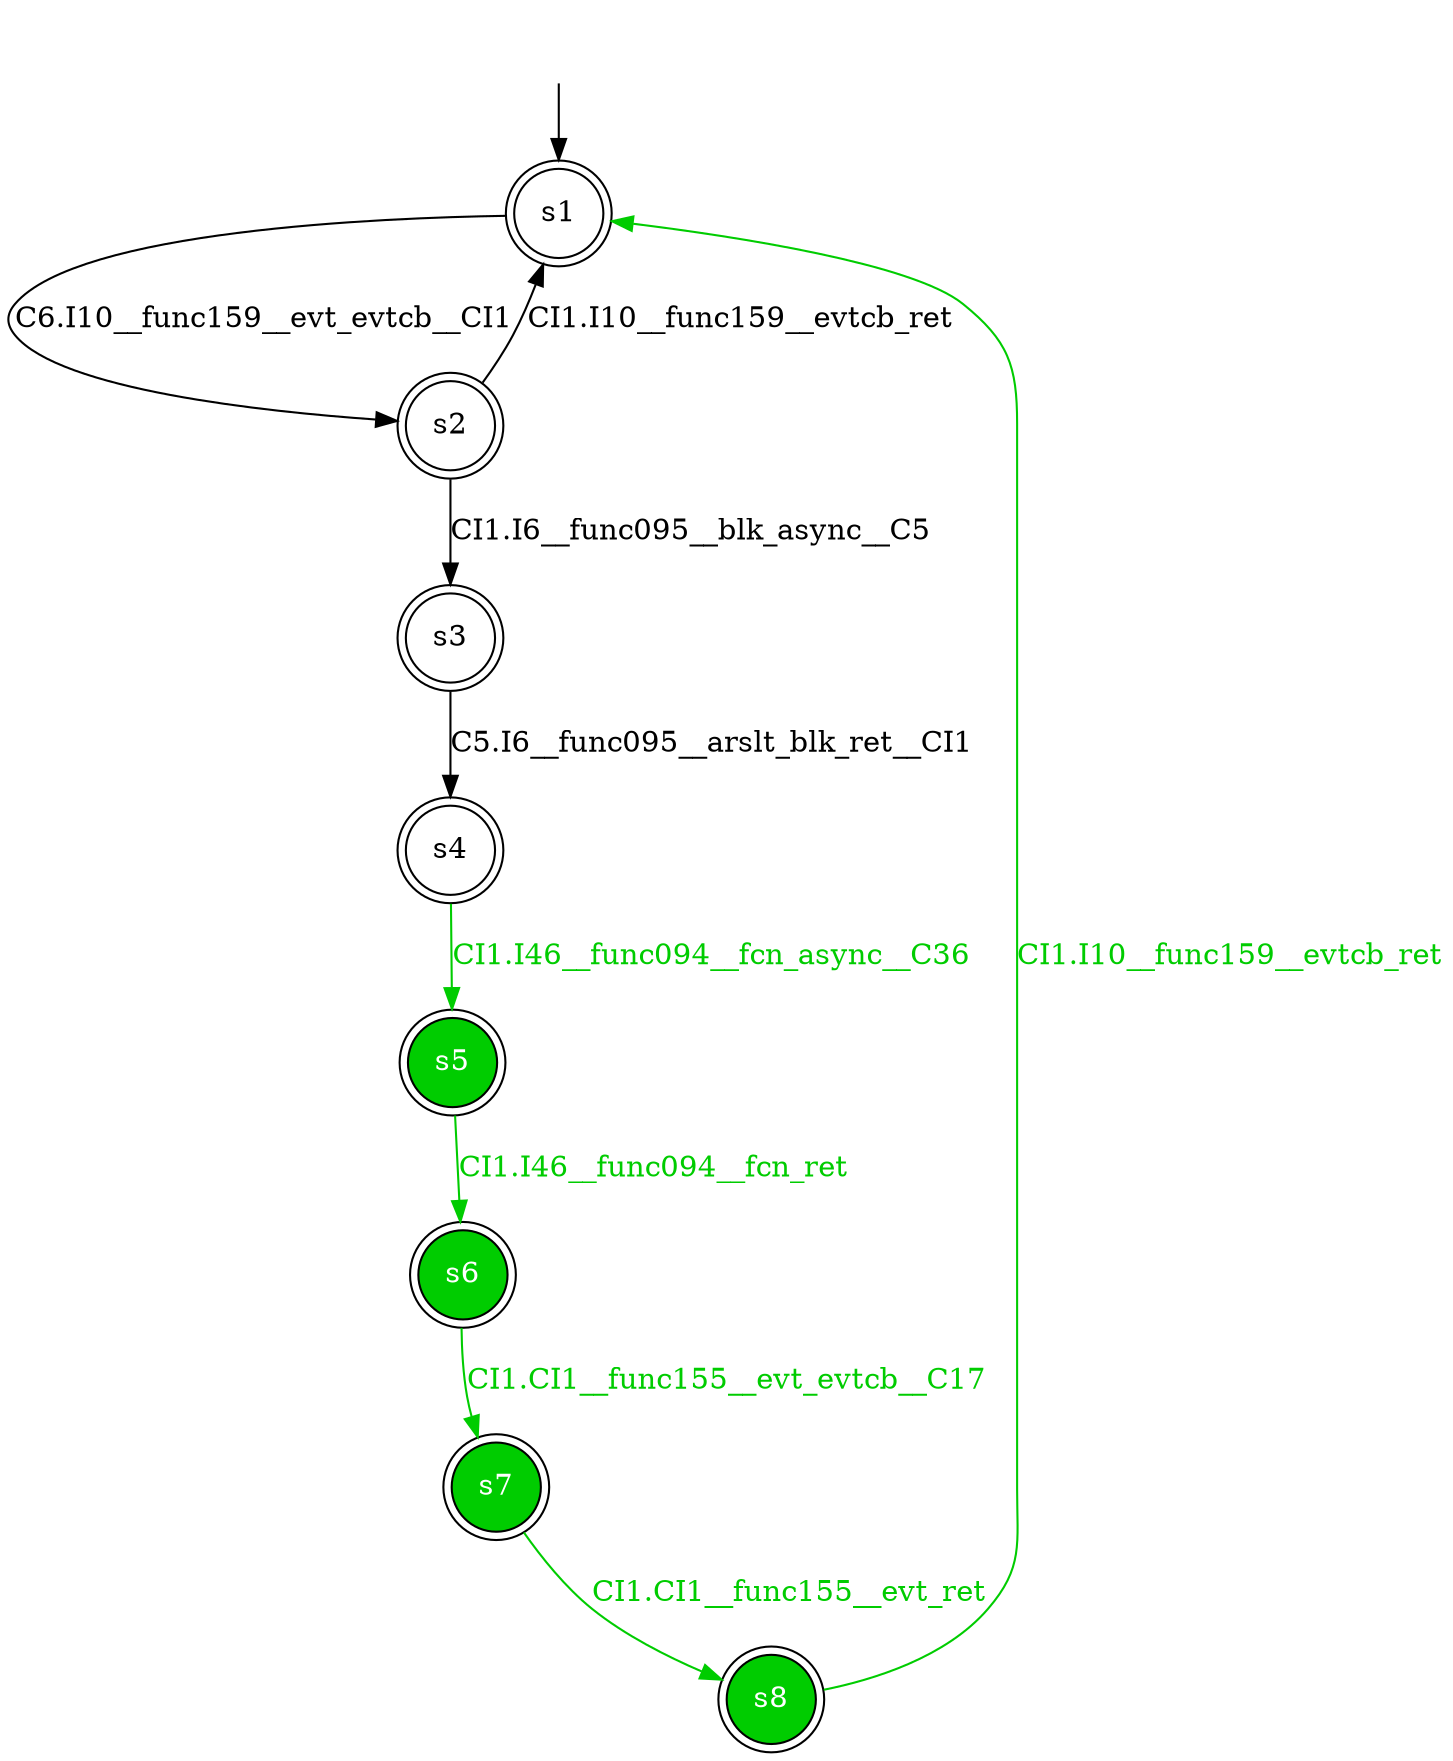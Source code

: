 digraph diffautomaton {
	1 [label=<s1> shape="doublecircle"];
	2 [label=<s2> shape="doublecircle"];
	3 [label=<s3> shape="doublecircle"];
	4 [label=<s4> shape="doublecircle"];
	5 [label=<s5> shape="doublecircle" fillcolor="#00cc00" fontcolor="#ffffff" style="filled"];
	6 [label=<s6> shape="doublecircle" fillcolor="#00cc00" fontcolor="#ffffff" style="filled"];
	7 [label=<s7> shape="doublecircle" fillcolor="#00cc00" fontcolor="#ffffff" style="filled"];
	8 [label=<s8> shape="doublecircle" fillcolor="#00cc00" fontcolor="#ffffff" style="filled"];
	__init1 [label=<> shape="none"];
	__init1 -> 1;
	1 -> 2 [label=<<font color="#000000">C6.I10__func159__evt_evtcb__CI1</font>> id="1-0-2"];
	2 -> 3 [label=<<font color="#000000">CI1.I6__func095__blk_async__C5</font>> id="2-0-3"];
	2 -> 1 [label=<<font color="#000000">CI1.I10__func159__evtcb_ret</font>> id="2-1-1"];
	3 -> 4 [label=<<font color="#000000">C5.I6__func095__arslt_blk_ret__CI1</font>> id="3-0-4"];
	4 -> 5 [label=<<font color="#00cc00">CI1.I46__func094__fcn_async__C36</font>> color="#00cc00" id="4-0-5"];
	5 -> 6 [label=<<font color="#00cc00">CI1.I46__func094__fcn_ret</font>> color="#00cc00" id="5-0-6"];
	6 -> 7 [label=<<font color="#00cc00">CI1.CI1__func155__evt_evtcb__C17</font>> color="#00cc00" id="6-0-7"];
	7 -> 8 [label=<<font color="#00cc00">CI1.CI1__func155__evt_ret</font>> color="#00cc00" id="7-0-8"];
	8 -> 1 [label=<<font color="#00cc00">CI1.I10__func159__evtcb_ret</font>> color="#00cc00" id="8-0-1"];
}

